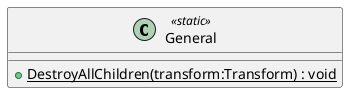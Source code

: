 @startuml
class General <<static>> {
    + {static} DestroyAllChildren(transform:Transform) : void
}
@enduml
